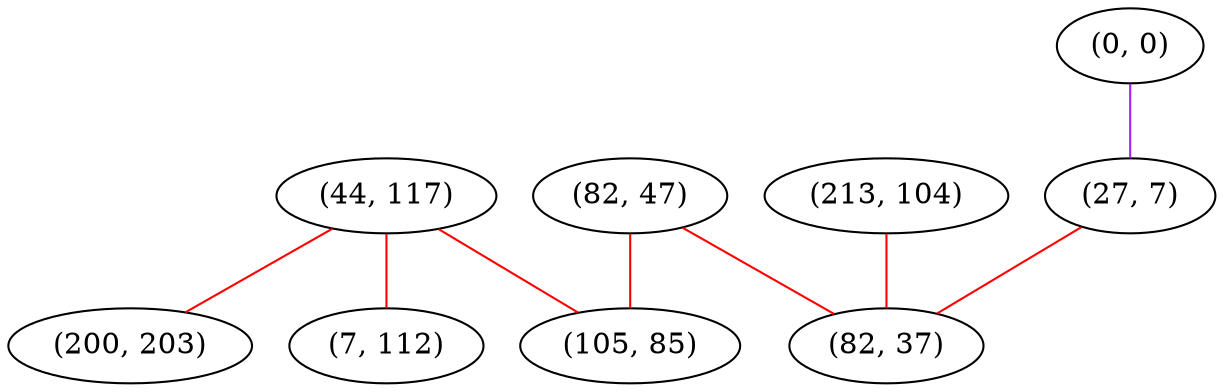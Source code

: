 graph "" {
"(44, 117)";
"(0, 0)";
"(82, 47)";
"(105, 85)";
"(200, 203)";
"(213, 104)";
"(27, 7)";
"(7, 112)";
"(82, 37)";
"(44, 117)" -- "(105, 85)"  [color=red, key=0, weight=1];
"(44, 117)" -- "(200, 203)"  [color=red, key=0, weight=1];
"(44, 117)" -- "(7, 112)"  [color=red, key=0, weight=1];
"(0, 0)" -- "(27, 7)"  [color=purple, key=0, weight=4];
"(82, 47)" -- "(105, 85)"  [color=red, key=0, weight=1];
"(82, 47)" -- "(82, 37)"  [color=red, key=0, weight=1];
"(213, 104)" -- "(82, 37)"  [color=red, key=0, weight=1];
"(27, 7)" -- "(82, 37)"  [color=red, key=0, weight=1];
}
